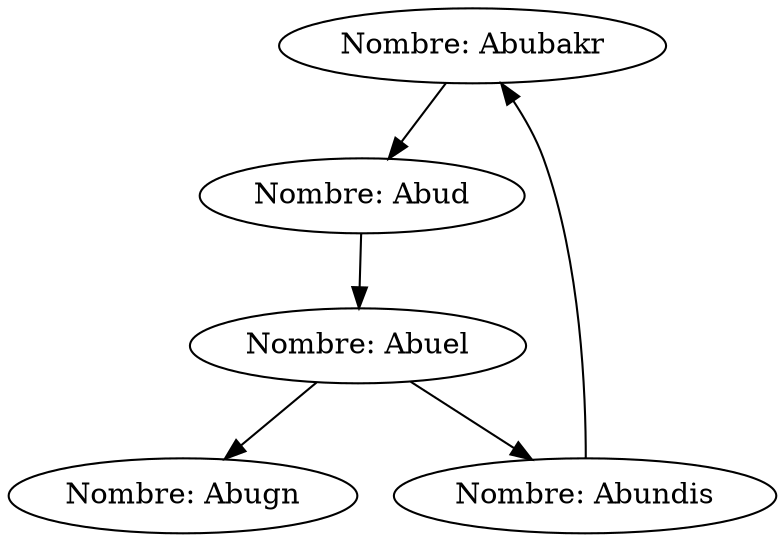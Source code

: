 digraph G{
rutaCB13->rutaCC28
rutaCB13[label="Nombre: Abubakr"];
rutaCC28->rutaCB15
rutaCC28[label="Nombre: Abud"];
rutaCB15->rutaCC33
rutaCB15[label="Nombre: Abuel"];
rutaCC33[label="Nombre: Abugn"];
rutaCB15->rutaBB11
rutaCB15[label="Nombre: Abuel"];
rutaBB11->rutaCB13
rutaBB11[label="Nombre: Abundis"];
rutaCB13[label="Nombre: Abubakr"];
}
